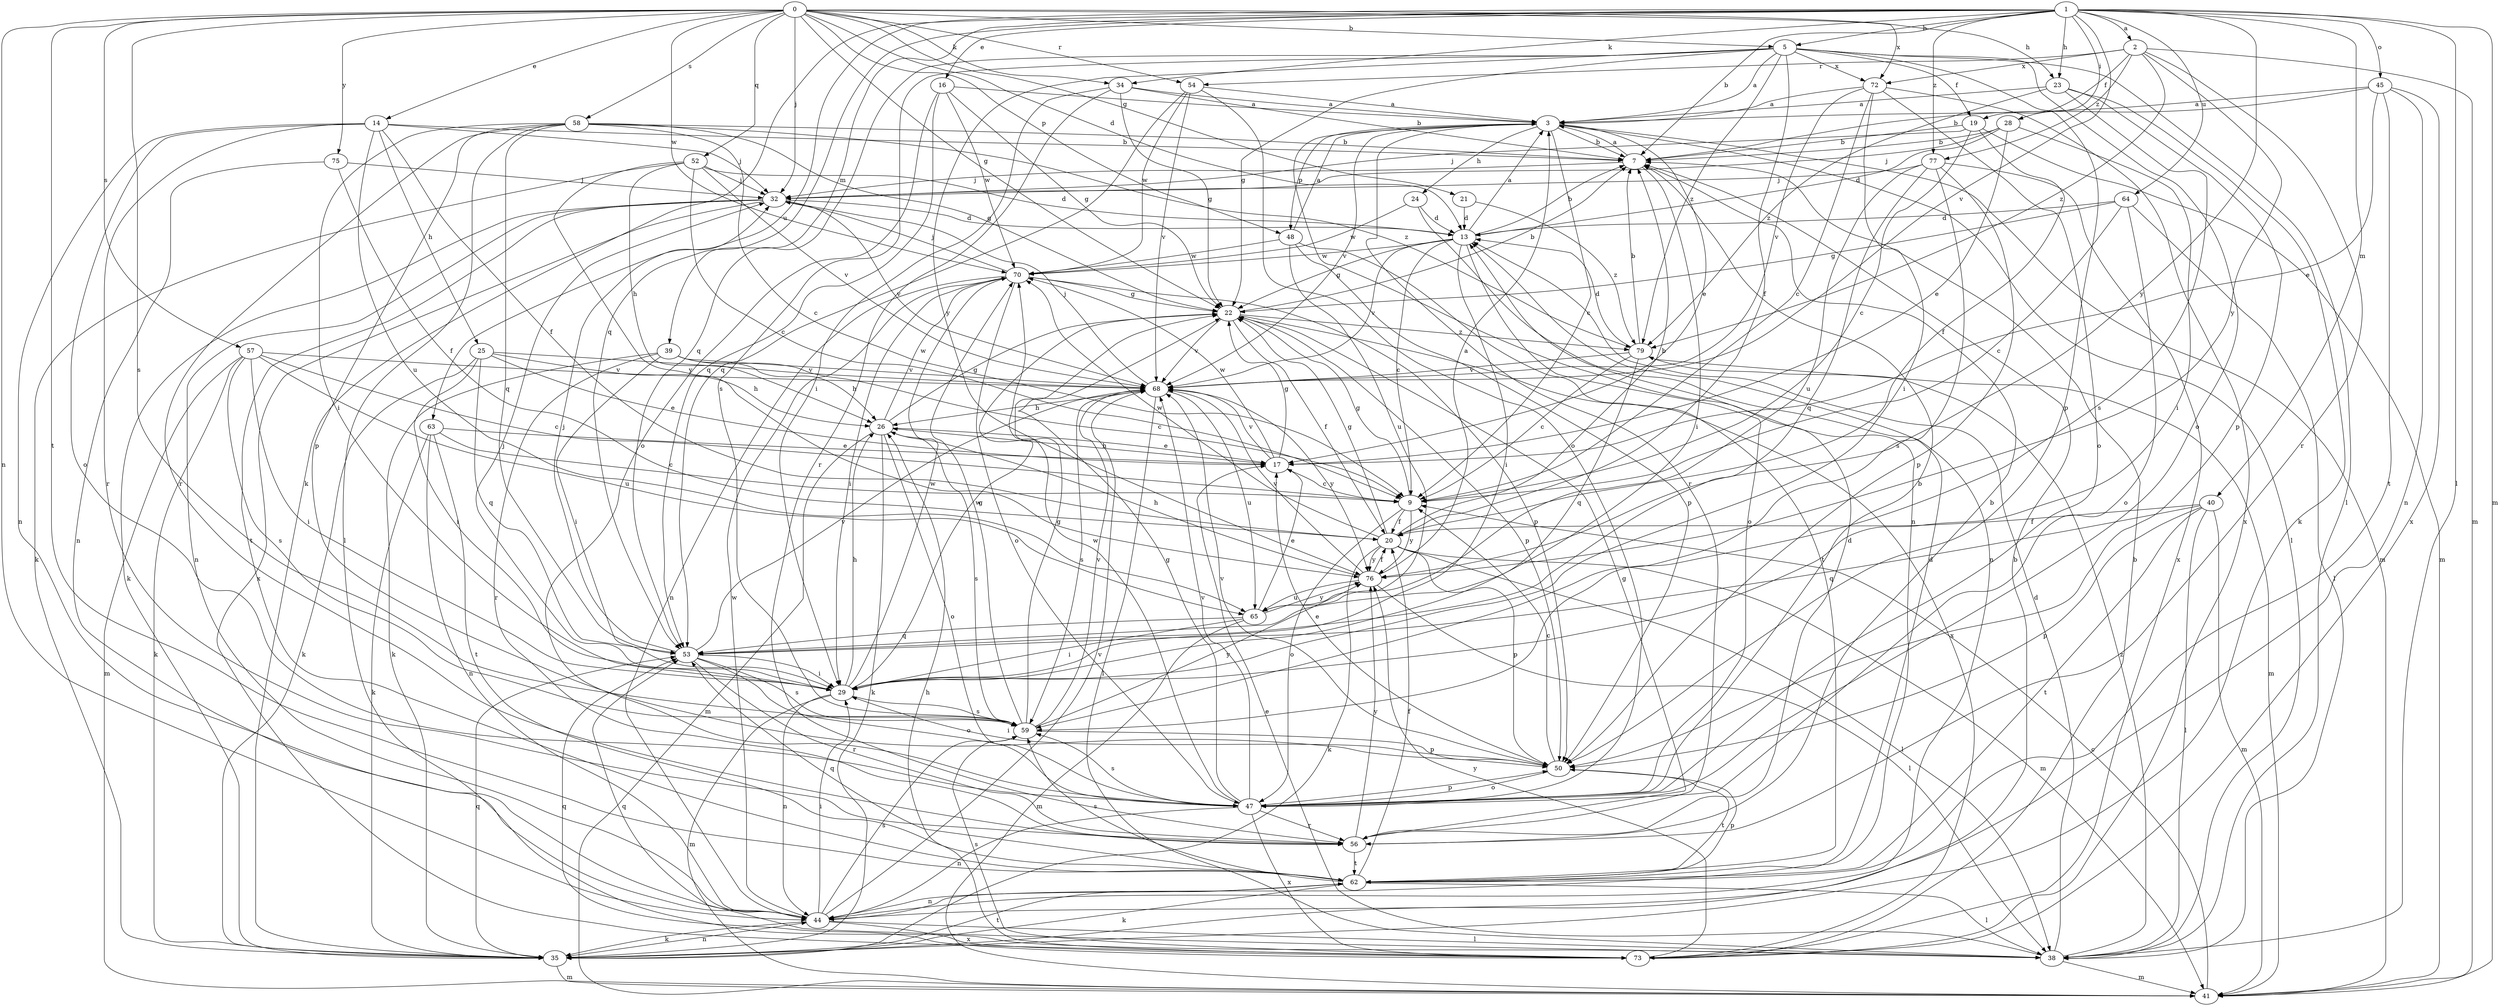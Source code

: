 strict digraph  {
0;
1;
2;
3;
5;
7;
9;
13;
14;
16;
17;
19;
20;
21;
22;
23;
24;
25;
26;
28;
29;
32;
34;
35;
38;
39;
40;
41;
44;
45;
47;
48;
50;
52;
53;
54;
56;
57;
58;
59;
62;
63;
64;
65;
68;
70;
72;
73;
75;
76;
77;
79;
0 -> 5  [label=b];
0 -> 13  [label=d];
0 -> 14  [label=e];
0 -> 21  [label=g];
0 -> 22  [label=g];
0 -> 23  [label=h];
0 -> 32  [label=j];
0 -> 34  [label=k];
0 -> 44  [label=n];
0 -> 48  [label=p];
0 -> 52  [label=q];
0 -> 54  [label=r];
0 -> 57  [label=s];
0 -> 58  [label=s];
0 -> 59  [label=s];
0 -> 62  [label=t];
0 -> 70  [label=w];
0 -> 72  [label=x];
0 -> 75  [label=y];
1 -> 2  [label=a];
1 -> 5  [label=b];
1 -> 7  [label=b];
1 -> 16  [label=e];
1 -> 23  [label=h];
1 -> 28  [label=i];
1 -> 34  [label=k];
1 -> 35  [label=k];
1 -> 38  [label=l];
1 -> 39  [label=m];
1 -> 40  [label=m];
1 -> 41  [label=m];
1 -> 45  [label=o];
1 -> 53  [label=q];
1 -> 63  [label=u];
1 -> 64  [label=u];
1 -> 68  [label=v];
1 -> 76  [label=y];
1 -> 77  [label=z];
2 -> 19  [label=f];
2 -> 41  [label=m];
2 -> 54  [label=r];
2 -> 56  [label=r];
2 -> 72  [label=x];
2 -> 76  [label=y];
2 -> 77  [label=z];
2 -> 79  [label=z];
3 -> 7  [label=b];
3 -> 9  [label=c];
3 -> 17  [label=e];
3 -> 24  [label=h];
3 -> 38  [label=l];
3 -> 41  [label=m];
3 -> 44  [label=n];
3 -> 48  [label=p];
3 -> 56  [label=r];
3 -> 68  [label=v];
5 -> 3  [label=a];
5 -> 19  [label=f];
5 -> 20  [label=f];
5 -> 22  [label=g];
5 -> 38  [label=l];
5 -> 47  [label=o];
5 -> 50  [label=p];
5 -> 53  [label=q];
5 -> 59  [label=s];
5 -> 72  [label=x];
5 -> 76  [label=y];
5 -> 79  [label=z];
7 -> 3  [label=a];
7 -> 29  [label=i];
7 -> 32  [label=j];
9 -> 20  [label=f];
9 -> 22  [label=g];
9 -> 47  [label=o];
9 -> 76  [label=y];
13 -> 3  [label=a];
13 -> 7  [label=b];
13 -> 9  [label=c];
13 -> 22  [label=g];
13 -> 29  [label=i];
13 -> 47  [label=o];
13 -> 68  [label=v];
13 -> 70  [label=w];
14 -> 7  [label=b];
14 -> 20  [label=f];
14 -> 25  [label=h];
14 -> 32  [label=j];
14 -> 44  [label=n];
14 -> 47  [label=o];
14 -> 56  [label=r];
14 -> 65  [label=u];
16 -> 3  [label=a];
16 -> 22  [label=g];
16 -> 47  [label=o];
16 -> 53  [label=q];
16 -> 70  [label=w];
17 -> 9  [label=c];
17 -> 22  [label=g];
17 -> 26  [label=h];
17 -> 68  [label=v];
17 -> 70  [label=w];
19 -> 7  [label=b];
19 -> 9  [label=c];
19 -> 20  [label=f];
19 -> 32  [label=j];
19 -> 41  [label=m];
20 -> 7  [label=b];
20 -> 22  [label=g];
20 -> 35  [label=k];
20 -> 38  [label=l];
20 -> 41  [label=m];
20 -> 50  [label=p];
20 -> 70  [label=w];
20 -> 76  [label=y];
21 -> 13  [label=d];
21 -> 79  [label=z];
22 -> 7  [label=b];
22 -> 20  [label=f];
22 -> 50  [label=p];
22 -> 68  [label=v];
22 -> 73  [label=x];
22 -> 79  [label=z];
23 -> 3  [label=a];
23 -> 35  [label=k];
23 -> 50  [label=p];
23 -> 59  [label=s];
23 -> 79  [label=z];
24 -> 13  [label=d];
24 -> 44  [label=n];
24 -> 70  [label=w];
25 -> 17  [label=e];
25 -> 26  [label=h];
25 -> 29  [label=i];
25 -> 35  [label=k];
25 -> 53  [label=q];
25 -> 68  [label=v];
26 -> 17  [label=e];
26 -> 22  [label=g];
26 -> 35  [label=k];
26 -> 41  [label=m];
26 -> 47  [label=o];
26 -> 59  [label=s];
26 -> 70  [label=w];
28 -> 7  [label=b];
28 -> 13  [label=d];
28 -> 17  [label=e];
28 -> 29  [label=i];
28 -> 32  [label=j];
29 -> 22  [label=g];
29 -> 26  [label=h];
29 -> 32  [label=j];
29 -> 41  [label=m];
29 -> 44  [label=n];
29 -> 59  [label=s];
29 -> 70  [label=w];
32 -> 13  [label=d];
32 -> 35  [label=k];
32 -> 44  [label=n];
32 -> 62  [label=t];
32 -> 68  [label=v];
32 -> 73  [label=x];
34 -> 3  [label=a];
34 -> 7  [label=b];
34 -> 22  [label=g];
34 -> 29  [label=i];
34 -> 56  [label=r];
35 -> 7  [label=b];
35 -> 41  [label=m];
35 -> 44  [label=n];
35 -> 53  [label=q];
35 -> 62  [label=t];
38 -> 13  [label=d];
38 -> 17  [label=e];
38 -> 41  [label=m];
38 -> 53  [label=q];
38 -> 79  [label=z];
39 -> 9  [label=c];
39 -> 26  [label=h];
39 -> 29  [label=i];
39 -> 35  [label=k];
39 -> 56  [label=r];
39 -> 68  [label=v];
40 -> 20  [label=f];
40 -> 38  [label=l];
40 -> 41  [label=m];
40 -> 50  [label=p];
40 -> 53  [label=q];
40 -> 62  [label=t];
41 -> 9  [label=c];
44 -> 29  [label=i];
44 -> 35  [label=k];
44 -> 38  [label=l];
44 -> 59  [label=s];
44 -> 68  [label=v];
44 -> 70  [label=w];
44 -> 73  [label=x];
45 -> 3  [label=a];
45 -> 7  [label=b];
45 -> 17  [label=e];
45 -> 44  [label=n];
45 -> 62  [label=t];
45 -> 73  [label=x];
47 -> 7  [label=b];
47 -> 22  [label=g];
47 -> 44  [label=n];
47 -> 50  [label=p];
47 -> 56  [label=r];
47 -> 59  [label=s];
47 -> 68  [label=v];
47 -> 70  [label=w];
47 -> 73  [label=x];
48 -> 3  [label=a];
48 -> 50  [label=p];
48 -> 62  [label=t];
48 -> 65  [label=u];
48 -> 70  [label=w];
50 -> 9  [label=c];
50 -> 17  [label=e];
50 -> 29  [label=i];
50 -> 47  [label=o];
50 -> 62  [label=t];
50 -> 68  [label=v];
52 -> 9  [label=c];
52 -> 13  [label=d];
52 -> 26  [label=h];
52 -> 32  [label=j];
52 -> 35  [label=k];
52 -> 68  [label=v];
52 -> 76  [label=y];
53 -> 29  [label=i];
53 -> 32  [label=j];
53 -> 47  [label=o];
53 -> 56  [label=r];
53 -> 59  [label=s];
53 -> 68  [label=v];
54 -> 3  [label=a];
54 -> 47  [label=o];
54 -> 53  [label=q];
54 -> 68  [label=v];
54 -> 70  [label=w];
56 -> 7  [label=b];
56 -> 13  [label=d];
56 -> 22  [label=g];
56 -> 62  [label=t];
56 -> 76  [label=y];
57 -> 9  [label=c];
57 -> 29  [label=i];
57 -> 35  [label=k];
57 -> 41  [label=m];
57 -> 59  [label=s];
57 -> 65  [label=u];
57 -> 68  [label=v];
58 -> 7  [label=b];
58 -> 9  [label=c];
58 -> 22  [label=g];
58 -> 29  [label=i];
58 -> 38  [label=l];
58 -> 50  [label=p];
58 -> 53  [label=q];
58 -> 56  [label=r];
58 -> 79  [label=z];
59 -> 22  [label=g];
59 -> 50  [label=p];
59 -> 68  [label=v];
59 -> 70  [label=w];
59 -> 76  [label=y];
62 -> 13  [label=d];
62 -> 20  [label=f];
62 -> 35  [label=k];
62 -> 38  [label=l];
62 -> 44  [label=n];
62 -> 50  [label=p];
62 -> 53  [label=q];
62 -> 59  [label=s];
63 -> 9  [label=c];
63 -> 17  [label=e];
63 -> 35  [label=k];
63 -> 44  [label=n];
63 -> 62  [label=t];
64 -> 9  [label=c];
64 -> 13  [label=d];
64 -> 22  [label=g];
64 -> 38  [label=l];
64 -> 47  [label=o];
65 -> 17  [label=e];
65 -> 29  [label=i];
65 -> 41  [label=m];
65 -> 53  [label=q];
65 -> 76  [label=y];
68 -> 26  [label=h];
68 -> 32  [label=j];
68 -> 38  [label=l];
68 -> 59  [label=s];
68 -> 65  [label=u];
68 -> 76  [label=y];
70 -> 22  [label=g];
70 -> 29  [label=i];
70 -> 32  [label=j];
70 -> 44  [label=n];
70 -> 47  [label=o];
70 -> 50  [label=p];
72 -> 3  [label=a];
72 -> 9  [label=c];
72 -> 29  [label=i];
72 -> 47  [label=o];
72 -> 68  [label=v];
72 -> 73  [label=x];
73 -> 7  [label=b];
73 -> 26  [label=h];
73 -> 53  [label=q];
73 -> 59  [label=s];
73 -> 76  [label=y];
75 -> 20  [label=f];
75 -> 32  [label=j];
75 -> 44  [label=n];
76 -> 3  [label=a];
76 -> 20  [label=f];
76 -> 26  [label=h];
76 -> 38  [label=l];
76 -> 65  [label=u];
76 -> 68  [label=v];
77 -> 32  [label=j];
77 -> 50  [label=p];
77 -> 53  [label=q];
77 -> 59  [label=s];
77 -> 65  [label=u];
77 -> 73  [label=x];
79 -> 7  [label=b];
79 -> 9  [label=c];
79 -> 13  [label=d];
79 -> 41  [label=m];
79 -> 53  [label=q];
79 -> 68  [label=v];
}
